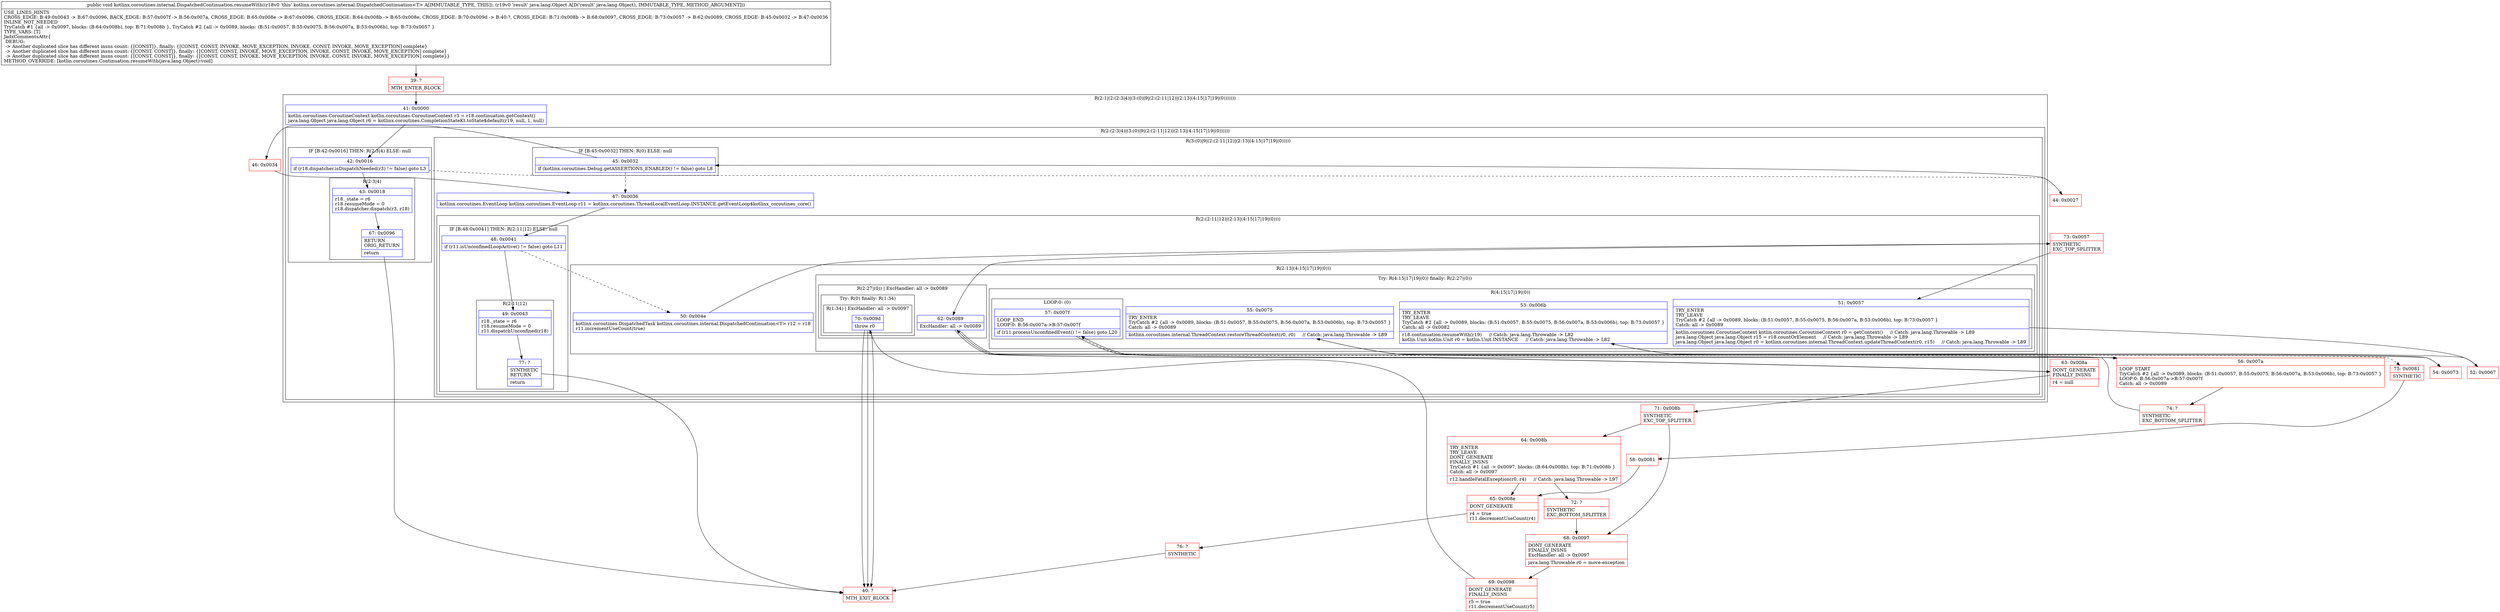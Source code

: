 digraph "CFG forkotlinx.coroutines.internal.DispatchedContinuation.resumeWith(Ljava\/lang\/Object;)V" {
subgraph cluster_Region_1253931054 {
label = "R(2:1|(2:(2:3|4)|(3:(0)|9|(2:(2:11|12)|(2:13|(4:15|17|19|(0)))))))";
node [shape=record,color=blue];
Node_41 [shape=record,label="{41\:\ 0x0000|kotlin.coroutines.CoroutineContext kotlin.coroutines.CoroutineContext r3 = r18.continuation.getContext()\ljava.lang.Object java.lang.Object r6 = kotlinx.coroutines.CompletionStateKt.toState$default(r19, null, 1, null)\l}"];
subgraph cluster_Region_814867518 {
label = "R(2:(2:3|4)|(3:(0)|9|(2:(2:11|12)|(2:13|(4:15|17|19|(0))))))";
node [shape=record,color=blue];
subgraph cluster_IfRegion_1853439592 {
label = "IF [B:42:0x0016] THEN: R(2:3|4) ELSE: null";
node [shape=record,color=blue];
Node_42 [shape=record,label="{42\:\ 0x0016|if (r18.dispatcher.isDispatchNeeded(r3) != false) goto L3\l}"];
subgraph cluster_Region_710961788 {
label = "R(2:3|4)";
node [shape=record,color=blue];
Node_43 [shape=record,label="{43\:\ 0x0018|r18._state = r6\lr18.resumeMode = 0\lr18.dispatcher.dispatch(r3, r18)\l}"];
Node_67 [shape=record,label="{67\:\ 0x0096|RETURN\lORIG_RETURN\l|return\l}"];
}
}
subgraph cluster_Region_677915464 {
label = "R(3:(0)|9|(2:(2:11|12)|(2:13|(4:15|17|19|(0)))))";
node [shape=record,color=blue];
subgraph cluster_IfRegion_96598779 {
label = "IF [B:45:0x0032] THEN: R(0) ELSE: null";
node [shape=record,color=blue];
Node_45 [shape=record,label="{45\:\ 0x0032|if (kotlinx.coroutines.Debug.getASSERTIONS_ENABLED() != false) goto L8\l}"];
subgraph cluster_Region_1240087733 {
label = "R(0)";
node [shape=record,color=blue];
}
}
Node_47 [shape=record,label="{47\:\ 0x0036|kotlinx.coroutines.EventLoop kotlinx.coroutines.EventLoop r11 = kotlinx.coroutines.ThreadLocalEventLoop.INSTANCE.getEventLoop$kotlinx_coroutines_core()\l}"];
subgraph cluster_Region_768387638 {
label = "R(2:(2:11|12)|(2:13|(4:15|17|19|(0))))";
node [shape=record,color=blue];
subgraph cluster_IfRegion_264624723 {
label = "IF [B:48:0x0041] THEN: R(2:11|12) ELSE: null";
node [shape=record,color=blue];
Node_48 [shape=record,label="{48\:\ 0x0041|if (r11.isUnconfinedLoopActive() != false) goto L11\l}"];
subgraph cluster_Region_162877016 {
label = "R(2:11|12)";
node [shape=record,color=blue];
Node_49 [shape=record,label="{49\:\ 0x0043|r18._state = r6\lr18.resumeMode = 0\lr11.dispatchUnconfined(r18)\l}"];
Node_77 [shape=record,label="{77\:\ ?|SYNTHETIC\lRETURN\l|return\l}"];
}
}
subgraph cluster_Region_652173917 {
label = "R(2:13|(4:15|17|19|(0)))";
node [shape=record,color=blue];
Node_50 [shape=record,label="{50\:\ 0x004e|kotlinx.coroutines.DispatchedTask kotlinx.coroutines.internal.DispatchedContinuation\<T\> r12 = r18\lr11.incrementUseCount(true)\l}"];
subgraph cluster_TryCatchRegion_306387877 {
label = "Try: R(4:15|17|19|(0)) finally: R(2:27|(0))";
node [shape=record,color=blue];
subgraph cluster_Region_1818261204 {
label = "R(4:15|17|19|(0))";
node [shape=record,color=blue];
Node_51 [shape=record,label="{51\:\ 0x0057|TRY_ENTER\lTRY_LEAVE\lTryCatch #2 \{all \-\> 0x0089, blocks: (B:51:0x0057, B:55:0x0075, B:56:0x007a, B:53:0x006b), top: B:73:0x0057 \}\lCatch: all \-\> 0x0089\l|kotlin.coroutines.CoroutineContext kotlin.coroutines.CoroutineContext r0 = getContext()     \/\/ Catch: java.lang.Throwable \-\> L89\ljava.lang.Object java.lang.Object r15 = r18.countOrElement     \/\/ Catch: java.lang.Throwable \-\> L89\ljava.lang.Object java.lang.Object r0 = kotlinx.coroutines.internal.ThreadContext.updateThreadContext(r0, r15)     \/\/ Catch: java.lang.Throwable \-\> L89\l}"];
Node_53 [shape=record,label="{53\:\ 0x006b|TRY_ENTER\lTRY_LEAVE\lTryCatch #2 \{all \-\> 0x0089, blocks: (B:51:0x0057, B:55:0x0075, B:56:0x007a, B:53:0x006b), top: B:73:0x0057 \}\lCatch: all \-\> 0x0082\l|r18.continuation.resumeWith(r19)     \/\/ Catch: java.lang.Throwable \-\> L82\lkotlin.Unit kotlin.Unit r0 = kotlin.Unit.INSTANCE     \/\/ Catch: java.lang.Throwable \-\> L82\l}"];
Node_55 [shape=record,label="{55\:\ 0x0075|TRY_ENTER\lTryCatch #2 \{all \-\> 0x0089, blocks: (B:51:0x0057, B:55:0x0075, B:56:0x007a, B:53:0x006b), top: B:73:0x0057 \}\lCatch: all \-\> 0x0089\l|kotlinx.coroutines.internal.ThreadContext.restoreThreadContext(r0, r0)     \/\/ Catch: java.lang.Throwable \-\> L89\l}"];
subgraph cluster_LoopRegion_87764816 {
label = "LOOP:0: (0)";
node [shape=record,color=blue];
Node_57 [shape=record,label="{57\:\ 0x007f|LOOP_END\lLOOP:0: B:56:0x007a\-\>B:57:0x007f\l|if (r11.processUnconfinedEvent() != false) goto L20\l}"];
subgraph cluster_Region_417283380 {
label = "R(0)";
node [shape=record,color=blue];
}
}
}
subgraph cluster_Region_4760846 {
label = "R(2:27|(0)) | ExcHandler: all \-\> 0x0089\l";
node [shape=record,color=blue];
Node_62 [shape=record,label="{62\:\ 0x0089|ExcHandler: all \-\> 0x0089\l}"];
subgraph cluster_TryCatchRegion_1209872939 {
label = "Try: R(0) finally: R(1:34)";
node [shape=record,color=blue];
subgraph cluster_Region_1107924670 {
label = "R(0)";
node [shape=record,color=blue];
}
subgraph cluster_Region_601761110 {
label = "R(1:34) | ExcHandler: all \-\> 0x0097\l";
node [shape=record,color=blue];
Node_70 [shape=record,label="{70\:\ 0x009d|throw r0\l}"];
}
}
}
}
}
}
}
}
}
subgraph cluster_Region_4760846 {
label = "R(2:27|(0)) | ExcHandler: all \-\> 0x0089\l";
node [shape=record,color=blue];
Node_62 [shape=record,label="{62\:\ 0x0089|ExcHandler: all \-\> 0x0089\l}"];
subgraph cluster_TryCatchRegion_1209872939 {
label = "Try: R(0) finally: R(1:34)";
node [shape=record,color=blue];
subgraph cluster_Region_1107924670 {
label = "R(0)";
node [shape=record,color=blue];
}
subgraph cluster_Region_601761110 {
label = "R(1:34) | ExcHandler: all \-\> 0x0097\l";
node [shape=record,color=blue];
Node_70 [shape=record,label="{70\:\ 0x009d|throw r0\l}"];
}
}
}
subgraph cluster_Region_601761110 {
label = "R(1:34) | ExcHandler: all \-\> 0x0097\l";
node [shape=record,color=blue];
Node_70 [shape=record,label="{70\:\ 0x009d|throw r0\l}"];
}
Node_39 [shape=record,color=red,label="{39\:\ ?|MTH_ENTER_BLOCK\l}"];
Node_40 [shape=record,color=red,label="{40\:\ ?|MTH_EXIT_BLOCK\l}"];
Node_44 [shape=record,color=red,label="{44\:\ 0x0027}"];
Node_46 [shape=record,color=red,label="{46\:\ 0x0034}"];
Node_73 [shape=record,color=red,label="{73\:\ 0x0057|SYNTHETIC\lEXC_TOP_SPLITTER\l}"];
Node_52 [shape=record,color=red,label="{52\:\ 0x0067}"];
Node_54 [shape=record,color=red,label="{54\:\ 0x0073}"];
Node_56 [shape=record,color=red,label="{56\:\ 0x007a|LOOP_START\lTryCatch #2 \{all \-\> 0x0089, blocks: (B:51:0x0057, B:55:0x0075, B:56:0x007a, B:53:0x006b), top: B:73:0x0057 \}\lLOOP:0: B:56:0x007a\-\>B:57:0x007f\lCatch: all \-\> 0x0089\l}"];
Node_75 [shape=record,color=red,label="{75\:\ 0x0081|SYNTHETIC\l}"];
Node_58 [shape=record,color=red,label="{58\:\ 0x0081}"];
Node_65 [shape=record,color=red,label="{65\:\ 0x008e|DONT_GENERATE\l|r4 = true\lr11.decrementUseCount(r4)\l}"];
Node_76 [shape=record,color=red,label="{76\:\ ?|SYNTHETIC\l}"];
Node_74 [shape=record,color=red,label="{74\:\ ?|SYNTHETIC\lEXC_BOTTOM_SPLITTER\l}"];
Node_63 [shape=record,color=red,label="{63\:\ 0x008a|DONT_GENERATE\lFINALLY_INSNS\l|r4 = null\l}"];
Node_71 [shape=record,color=red,label="{71\:\ 0x008b|SYNTHETIC\lEXC_TOP_SPLITTER\l}"];
Node_64 [shape=record,color=red,label="{64\:\ 0x008b|TRY_ENTER\lTRY_LEAVE\lDONT_GENERATE\lFINALLY_INSNS\lTryCatch #1 \{all \-\> 0x0097, blocks: (B:64:0x008b), top: B:71:0x008b \}\lCatch: all \-\> 0x0097\l|r12.handleFatalException(r0, r4)     \/\/ Catch: java.lang.Throwable \-\> L97\l}"];
Node_72 [shape=record,color=red,label="{72\:\ ?|SYNTHETIC\lEXC_BOTTOM_SPLITTER\l}"];
Node_68 [shape=record,color=red,label="{68\:\ 0x0097|DONT_GENERATE\lFINALLY_INSNS\lExcHandler: all \-\> 0x0097\l|java.lang.Throwable r0 = move\-exception\l}"];
Node_69 [shape=record,color=red,label="{69\:\ 0x0098|DONT_GENERATE\lFINALLY_INSNS\l|r5 = true\lr11.decrementUseCount(r5)\l}"];
MethodNode[shape=record,label="{public void kotlinx.coroutines.internal.DispatchedContinuation.resumeWith((r18v0 'this' kotlinx.coroutines.internal.DispatchedContinuation\<T\> A[IMMUTABLE_TYPE, THIS]), (r19v0 'result' java.lang.Object A[D('result' java.lang.Object), IMMUTABLE_TYPE, METHOD_ARGUMENT]))  | USE_LINES_HINTS\lCROSS_EDGE: B:49:0x0043 \-\> B:67:0x0096, BACK_EDGE: B:57:0x007f \-\> B:56:0x007a, CROSS_EDGE: B:65:0x008e \-\> B:67:0x0096, CROSS_EDGE: B:64:0x008b \-\> B:65:0x008e, CROSS_EDGE: B:70:0x009d \-\> B:40:?, CROSS_EDGE: B:71:0x008b \-\> B:68:0x0097, CROSS_EDGE: B:73:0x0057 \-\> B:62:0x0089, CROSS_EDGE: B:45:0x0032 \-\> B:47:0x0036\lINLINE_NOT_NEEDED\lTryCatch #1 \{all \-\> 0x0097, blocks: (B:64:0x008b), top: B:71:0x008b \}, TryCatch #2 \{all \-\> 0x0089, blocks: (B:51:0x0057, B:55:0x0075, B:56:0x007a, B:53:0x006b), top: B:73:0x0057 \}\lTYPE_VARS: [T]\lJadxCommentsAttr\{\l DEBUG: \l \-\> Another duplicated slice has different insns count: \{[CONST]\}, finally: \{[CONST, CONST, INVOKE, MOVE_EXCEPTION, INVOKE, CONST, INVOKE, MOVE_EXCEPTION] complete\}\l \-\> Another duplicated slice has different insns count: \{[CONST, CONST]\}, finally: \{[CONST, CONST, INVOKE, MOVE_EXCEPTION, INVOKE, CONST, INVOKE, MOVE_EXCEPTION] complete\}\l \-\> Another duplicated slice has different insns count: \{[CONST, CONST]\}, finally: \{[CONST, CONST, INVOKE, MOVE_EXCEPTION, INVOKE, CONST, INVOKE, MOVE_EXCEPTION] complete\}\}\lMETHOD_OVERRIDE: [kotlin.coroutines.Continuation.resumeWith(java.lang.Object):void]\l}"];
MethodNode -> Node_39;Node_41 -> Node_42;
Node_42 -> Node_43;
Node_42 -> Node_44[style=dashed];
Node_43 -> Node_67;
Node_67 -> Node_40;
Node_45 -> Node_46;
Node_45 -> Node_47[style=dashed];
Node_47 -> Node_48;
Node_48 -> Node_49;
Node_48 -> Node_50[style=dashed];
Node_49 -> Node_77;
Node_77 -> Node_40;
Node_50 -> Node_73;
Node_51 -> Node_52;
Node_53 -> Node_54;
Node_55 -> Node_56;
Node_57 -> Node_56;
Node_57 -> Node_75[style=dashed];
Node_62 -> Node_63;
Node_70 -> Node_40;
Node_62 -> Node_63;
Node_70 -> Node_40;
Node_70 -> Node_40;
Node_39 -> Node_41;
Node_44 -> Node_45;
Node_46 -> Node_47;
Node_73 -> Node_51;
Node_73 -> Node_62;
Node_52 -> Node_53;
Node_54 -> Node_55;
Node_56 -> Node_57;
Node_56 -> Node_74;
Node_75 -> Node_58;
Node_58 -> Node_65;
Node_65 -> Node_76;
Node_76 -> Node_40;
Node_74 -> Node_62;
Node_63 -> Node_71;
Node_71 -> Node_64;
Node_71 -> Node_68;
Node_64 -> Node_65;
Node_64 -> Node_72;
Node_72 -> Node_68;
Node_68 -> Node_69;
Node_69 -> Node_70;
}

